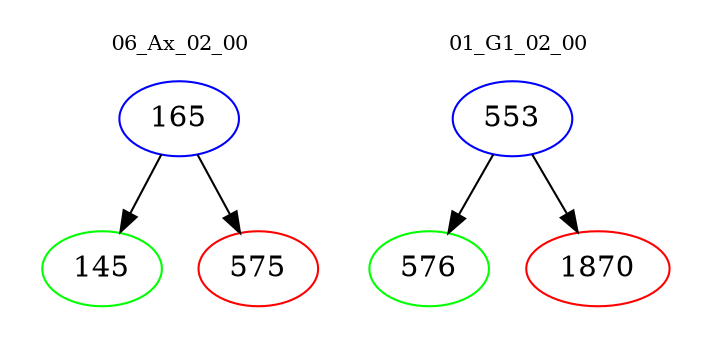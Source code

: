 digraph{
subgraph cluster_0 {
color = white
label = "06_Ax_02_00";
fontsize=10;
T0_165 [label="165", color="blue"]
T0_165 -> T0_145 [color="black"]
T0_145 [label="145", color="green"]
T0_165 -> T0_575 [color="black"]
T0_575 [label="575", color="red"]
}
subgraph cluster_1 {
color = white
label = "01_G1_02_00";
fontsize=10;
T1_553 [label="553", color="blue"]
T1_553 -> T1_576 [color="black"]
T1_576 [label="576", color="green"]
T1_553 -> T1_1870 [color="black"]
T1_1870 [label="1870", color="red"]
}
}

